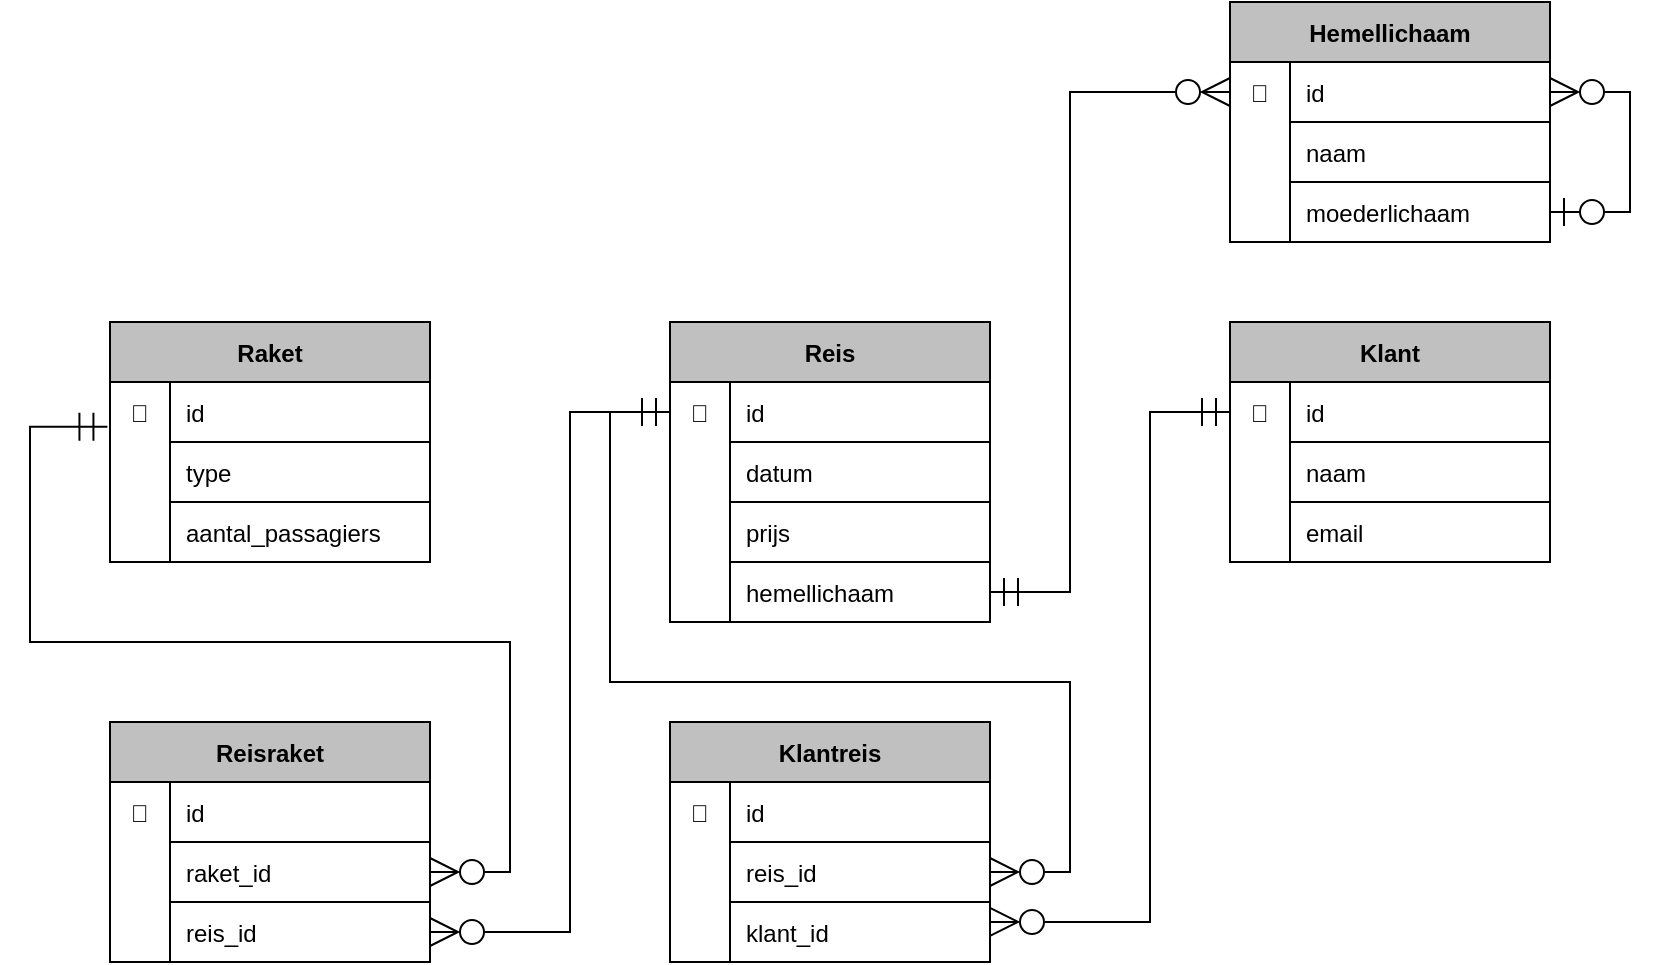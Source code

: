 <mxfile version="26.0.10">
  <diagram name="Page-1" id="x5kGJCkICKSX_19EDX0y">
    <mxGraphModel dx="550" dy="690" grid="1" gridSize="10" guides="1" tooltips="1" connect="1" arrows="1" fold="1" page="1" pageScale="1" pageWidth="1100" pageHeight="850" math="0" shadow="0">
      <root>
        <mxCell id="0" />
        <mxCell id="1" parent="0" />
        <mxCell id="e0e45CzuO_Izw619Vf-L-1" value="Raket" style="shape=table;startSize=30;container=1;collapsible=1;childLayout=tableLayout;fixedRows=1;rowLines=0;fontStyle=1;align=center;resizeLast=1;fillColor=#C0C0C0;" vertex="1" parent="1">
          <mxGeometry x="520" y="960" width="160" height="120" as="geometry">
            <mxRectangle x="120" y="190" width="100" height="30" as="alternateBounds" />
          </mxGeometry>
        </mxCell>
        <mxCell id="e0e45CzuO_Izw619Vf-L-2" value="" style="shape=partialRectangle;collapsible=0;dropTarget=0;pointerEvents=0;fillColor=none;points=[[0,0.5],[1,0.5]];portConstraint=eastwest;top=0;left=0;right=0;bottom=0;" vertex="1" parent="e0e45CzuO_Izw619Vf-L-1">
          <mxGeometry y="30" width="160" height="30" as="geometry" />
        </mxCell>
        <mxCell id="e0e45CzuO_Izw619Vf-L-3" value="🔑" style="shape=partialRectangle;overflow=hidden;connectable=0;fillColor=none;top=0;left=0;bottom=0;right=0;" vertex="1" parent="e0e45CzuO_Izw619Vf-L-2">
          <mxGeometry width="30" height="30" as="geometry">
            <mxRectangle width="30" height="30" as="alternateBounds" />
          </mxGeometry>
        </mxCell>
        <mxCell id="e0e45CzuO_Izw619Vf-L-4" value="id" style="shape=partialRectangle;overflow=hidden;connectable=0;fillColor=none;top=0;left=0;bottom=1;right=0;align=left;spacingLeft=6;" vertex="1" parent="e0e45CzuO_Izw619Vf-L-2">
          <mxGeometry x="30" width="130" height="30" as="geometry">
            <mxRectangle width="130" height="30" as="alternateBounds" />
          </mxGeometry>
        </mxCell>
        <mxCell id="e0e45CzuO_Izw619Vf-L-5" value="" style="shape=partialRectangle;collapsible=0;dropTarget=0;pointerEvents=0;fillColor=none;points=[[0,0.5],[1,0.5]];portConstraint=eastwest;top=0;left=0;right=0;bottom=0;" vertex="1" parent="e0e45CzuO_Izw619Vf-L-1">
          <mxGeometry y="60" width="160" height="30" as="geometry" />
        </mxCell>
        <mxCell id="e0e45CzuO_Izw619Vf-L-6" value="" style="shape=partialRectangle;overflow=hidden;connectable=0;fillColor=none;top=0;left=0;bottom=0;right=0;" vertex="1" parent="e0e45CzuO_Izw619Vf-L-5">
          <mxGeometry width="30" height="30" as="geometry">
            <mxRectangle width="30" height="30" as="alternateBounds" />
          </mxGeometry>
        </mxCell>
        <mxCell id="e0e45CzuO_Izw619Vf-L-7" value="type" style="shape=partialRectangle;overflow=hidden;connectable=0;fillColor=none;top=0;left=0;bottom=1;right=0;align=left;spacingLeft=6;" vertex="1" parent="e0e45CzuO_Izw619Vf-L-5">
          <mxGeometry x="30" width="130" height="30" as="geometry">
            <mxRectangle width="130" height="30" as="alternateBounds" />
          </mxGeometry>
        </mxCell>
        <mxCell id="e0e45CzuO_Izw619Vf-L-8" value="" style="shape=partialRectangle;collapsible=0;dropTarget=0;pointerEvents=0;fillColor=none;points=[[0,0.5],[1,0.5]];portConstraint=eastwest;top=0;left=0;right=0;bottom=0;" vertex="1" parent="e0e45CzuO_Izw619Vf-L-1">
          <mxGeometry y="90" width="160" height="30" as="geometry" />
        </mxCell>
        <mxCell id="e0e45CzuO_Izw619Vf-L-9" value="" style="shape=partialRectangle;overflow=hidden;connectable=0;fillColor=none;top=0;left=0;bottom=0;right=0;" vertex="1" parent="e0e45CzuO_Izw619Vf-L-8">
          <mxGeometry width="30" height="30" as="geometry">
            <mxRectangle width="30" height="30" as="alternateBounds" />
          </mxGeometry>
        </mxCell>
        <mxCell id="e0e45CzuO_Izw619Vf-L-10" value="aantal_passagiers" style="shape=partialRectangle;overflow=hidden;connectable=0;fillColor=none;top=0;left=0;bottom=1;right=0;align=left;spacingLeft=6;" vertex="1" parent="e0e45CzuO_Izw619Vf-L-8">
          <mxGeometry x="30" width="130" height="30" as="geometry">
            <mxRectangle width="130" height="30" as="alternateBounds" />
          </mxGeometry>
        </mxCell>
        <mxCell id="e0e45CzuO_Izw619Vf-L-19" value="Klant" style="shape=table;startSize=30;container=1;collapsible=1;childLayout=tableLayout;fixedRows=1;rowLines=0;fontStyle=1;align=center;resizeLast=1;fillColor=#C0C0C0;" vertex="1" parent="1">
          <mxGeometry x="1080" y="960" width="160" height="120" as="geometry">
            <mxRectangle x="120" y="190" width="100" height="30" as="alternateBounds" />
          </mxGeometry>
        </mxCell>
        <mxCell id="e0e45CzuO_Izw619Vf-L-20" value="" style="shape=partialRectangle;collapsible=0;dropTarget=0;pointerEvents=0;fillColor=none;points=[[0,0.5],[1,0.5]];portConstraint=eastwest;top=0;left=0;right=0;bottom=0;" vertex="1" parent="e0e45CzuO_Izw619Vf-L-19">
          <mxGeometry y="30" width="160" height="30" as="geometry" />
        </mxCell>
        <mxCell id="e0e45CzuO_Izw619Vf-L-21" value="🔑" style="shape=partialRectangle;overflow=hidden;connectable=0;fillColor=none;top=0;left=0;bottom=0;right=0;" vertex="1" parent="e0e45CzuO_Izw619Vf-L-20">
          <mxGeometry width="30" height="30" as="geometry">
            <mxRectangle width="30" height="30" as="alternateBounds" />
          </mxGeometry>
        </mxCell>
        <mxCell id="e0e45CzuO_Izw619Vf-L-22" value="id" style="shape=partialRectangle;overflow=hidden;connectable=0;fillColor=none;top=0;left=0;bottom=1;right=0;align=left;spacingLeft=6;fontStyle=0" vertex="1" parent="e0e45CzuO_Izw619Vf-L-20">
          <mxGeometry x="30" width="130" height="30" as="geometry">
            <mxRectangle width="130" height="30" as="alternateBounds" />
          </mxGeometry>
        </mxCell>
        <mxCell id="e0e45CzuO_Izw619Vf-L-23" value="" style="shape=partialRectangle;collapsible=0;dropTarget=0;pointerEvents=0;fillColor=none;points=[[0,0.5],[1,0.5]];portConstraint=eastwest;top=0;left=0;right=0;bottom=0;" vertex="1" parent="e0e45CzuO_Izw619Vf-L-19">
          <mxGeometry y="60" width="160" height="30" as="geometry" />
        </mxCell>
        <mxCell id="e0e45CzuO_Izw619Vf-L-24" value="" style="shape=partialRectangle;overflow=hidden;connectable=0;fillColor=none;top=0;left=0;bottom=0;right=0;" vertex="1" parent="e0e45CzuO_Izw619Vf-L-23">
          <mxGeometry width="30" height="30" as="geometry">
            <mxRectangle width="30" height="30" as="alternateBounds" />
          </mxGeometry>
        </mxCell>
        <mxCell id="e0e45CzuO_Izw619Vf-L-25" value="naam" style="shape=partialRectangle;overflow=hidden;connectable=0;fillColor=none;top=0;left=0;bottom=1;right=0;align=left;spacingLeft=6;" vertex="1" parent="e0e45CzuO_Izw619Vf-L-23">
          <mxGeometry x="30" width="130" height="30" as="geometry">
            <mxRectangle width="130" height="30" as="alternateBounds" />
          </mxGeometry>
        </mxCell>
        <mxCell id="e0e45CzuO_Izw619Vf-L-26" value="" style="shape=partialRectangle;collapsible=0;dropTarget=0;pointerEvents=0;fillColor=none;points=[[0,0.5],[1,0.5]];portConstraint=eastwest;top=0;left=0;right=0;bottom=0;" vertex="1" parent="e0e45CzuO_Izw619Vf-L-19">
          <mxGeometry y="90" width="160" height="30" as="geometry" />
        </mxCell>
        <mxCell id="e0e45CzuO_Izw619Vf-L-27" value="" style="shape=partialRectangle;overflow=hidden;connectable=0;fillColor=none;top=0;left=0;bottom=0;right=0;" vertex="1" parent="e0e45CzuO_Izw619Vf-L-26">
          <mxGeometry width="30" height="30" as="geometry">
            <mxRectangle width="30" height="30" as="alternateBounds" />
          </mxGeometry>
        </mxCell>
        <mxCell id="e0e45CzuO_Izw619Vf-L-28" value="email" style="shape=partialRectangle;overflow=hidden;connectable=0;fillColor=none;top=0;left=0;bottom=1;right=0;align=left;spacingLeft=6;" vertex="1" parent="e0e45CzuO_Izw619Vf-L-26">
          <mxGeometry x="30" width="130" height="30" as="geometry">
            <mxRectangle width="130" height="30" as="alternateBounds" />
          </mxGeometry>
        </mxCell>
        <mxCell id="e0e45CzuO_Izw619Vf-L-59" value="Hemellichaam" style="shape=table;startSize=30;container=1;collapsible=1;childLayout=tableLayout;fixedRows=1;rowLines=0;fontStyle=1;align=center;resizeLast=1;fillColor=#C0C0C0;" vertex="1" parent="1">
          <mxGeometry x="1080" y="800" width="160" height="120" as="geometry">
            <mxRectangle x="120" y="190" width="100" height="30" as="alternateBounds" />
          </mxGeometry>
        </mxCell>
        <mxCell id="e0e45CzuO_Izw619Vf-L-60" value="" style="shape=partialRectangle;collapsible=0;dropTarget=0;pointerEvents=0;fillColor=none;points=[[0,0.5],[1,0.5]];portConstraint=eastwest;top=0;left=0;right=0;bottom=0;" vertex="1" parent="e0e45CzuO_Izw619Vf-L-59">
          <mxGeometry y="30" width="160" height="30" as="geometry" />
        </mxCell>
        <mxCell id="e0e45CzuO_Izw619Vf-L-61" value="🔑" style="shape=partialRectangle;overflow=hidden;connectable=0;fillColor=none;top=0;left=0;bottom=0;right=0;" vertex="1" parent="e0e45CzuO_Izw619Vf-L-60">
          <mxGeometry width="30" height="30" as="geometry">
            <mxRectangle width="30" height="30" as="alternateBounds" />
          </mxGeometry>
        </mxCell>
        <mxCell id="e0e45CzuO_Izw619Vf-L-62" value="id" style="shape=partialRectangle;overflow=hidden;connectable=0;fillColor=none;top=0;left=0;bottom=1;right=0;align=left;spacingLeft=6;fontStyle=0" vertex="1" parent="e0e45CzuO_Izw619Vf-L-60">
          <mxGeometry x="30" width="130" height="30" as="geometry">
            <mxRectangle width="130" height="30" as="alternateBounds" />
          </mxGeometry>
        </mxCell>
        <mxCell id="e0e45CzuO_Izw619Vf-L-63" value="" style="shape=partialRectangle;collapsible=0;dropTarget=0;pointerEvents=0;fillColor=none;points=[[0,0.5],[1,0.5]];portConstraint=eastwest;top=0;left=0;right=0;bottom=0;" vertex="1" parent="e0e45CzuO_Izw619Vf-L-59">
          <mxGeometry y="60" width="160" height="30" as="geometry" />
        </mxCell>
        <mxCell id="e0e45CzuO_Izw619Vf-L-64" value="" style="shape=partialRectangle;overflow=hidden;connectable=0;fillColor=none;top=0;left=0;bottom=0;right=0;" vertex="1" parent="e0e45CzuO_Izw619Vf-L-63">
          <mxGeometry width="30" height="30" as="geometry">
            <mxRectangle width="30" height="30" as="alternateBounds" />
          </mxGeometry>
        </mxCell>
        <mxCell id="e0e45CzuO_Izw619Vf-L-65" value="naam" style="shape=partialRectangle;overflow=hidden;connectable=0;fillColor=none;top=0;left=0;bottom=1;right=0;align=left;spacingLeft=6;" vertex="1" parent="e0e45CzuO_Izw619Vf-L-63">
          <mxGeometry x="30" width="130" height="30" as="geometry">
            <mxRectangle width="130" height="30" as="alternateBounds" />
          </mxGeometry>
        </mxCell>
        <mxCell id="e0e45CzuO_Izw619Vf-L-66" value="" style="shape=partialRectangle;collapsible=0;dropTarget=0;pointerEvents=0;fillColor=none;points=[[0,0.5],[1,0.5]];portConstraint=eastwest;top=0;left=0;right=0;bottom=0;" vertex="1" parent="e0e45CzuO_Izw619Vf-L-59">
          <mxGeometry y="90" width="160" height="30" as="geometry" />
        </mxCell>
        <mxCell id="e0e45CzuO_Izw619Vf-L-67" value="" style="shape=partialRectangle;overflow=hidden;connectable=0;fillColor=none;top=0;left=0;bottom=0;right=0;" vertex="1" parent="e0e45CzuO_Izw619Vf-L-66">
          <mxGeometry width="30" height="30" as="geometry">
            <mxRectangle width="30" height="30" as="alternateBounds" />
          </mxGeometry>
        </mxCell>
        <mxCell id="e0e45CzuO_Izw619Vf-L-68" value="moederlichaam" style="shape=partialRectangle;overflow=hidden;connectable=0;fillColor=none;top=0;left=0;bottom=1;right=0;align=left;spacingLeft=6;" vertex="1" parent="e0e45CzuO_Izw619Vf-L-66">
          <mxGeometry x="30" width="130" height="30" as="geometry">
            <mxRectangle width="130" height="30" as="alternateBounds" />
          </mxGeometry>
        </mxCell>
        <mxCell id="e0e45CzuO_Izw619Vf-L-105" style="edgeStyle=orthogonalEdgeStyle;rounded=0;orthogonalLoop=1;jettySize=auto;html=1;exitX=1;exitY=0.5;exitDx=0;exitDy=0;entryX=1;entryY=0.5;entryDx=0;entryDy=0;endSize=12;startSize=12;startArrow=ERzeroToOne;startFill=0;endArrow=ERzeroToMany;endFill=0;" edge="1" parent="e0e45CzuO_Izw619Vf-L-59" source="e0e45CzuO_Izw619Vf-L-66" target="e0e45CzuO_Izw619Vf-L-60">
          <mxGeometry relative="1" as="geometry">
            <mxPoint x="160" y="135" as="sourcePoint" />
            <Array as="points">
              <mxPoint x="200" y="105" />
              <mxPoint x="200" y="45" />
            </Array>
          </mxGeometry>
        </mxCell>
        <mxCell id="e0e45CzuO_Izw619Vf-L-113" value="Klantreis" style="shape=table;startSize=30;container=1;collapsible=1;childLayout=tableLayout;fixedRows=1;rowLines=0;fontStyle=1;align=center;resizeLast=1;fillColor=#C0C0C0;" vertex="1" parent="1">
          <mxGeometry x="800" y="1160" width="160" height="120" as="geometry">
            <mxRectangle x="120" y="190" width="100" height="30" as="alternateBounds" />
          </mxGeometry>
        </mxCell>
        <mxCell id="e0e45CzuO_Izw619Vf-L-114" value="" style="shape=partialRectangle;collapsible=0;dropTarget=0;pointerEvents=0;fillColor=none;points=[[0,0.5],[1,0.5]];portConstraint=eastwest;top=0;left=0;right=0;bottom=0;" vertex="1" parent="e0e45CzuO_Izw619Vf-L-113">
          <mxGeometry y="30" width="160" height="30" as="geometry" />
        </mxCell>
        <mxCell id="e0e45CzuO_Izw619Vf-L-115" value="🔑" style="shape=partialRectangle;overflow=hidden;connectable=0;fillColor=none;top=0;left=0;bottom=0;right=0;" vertex="1" parent="e0e45CzuO_Izw619Vf-L-114">
          <mxGeometry width="30" height="30" as="geometry">
            <mxRectangle width="30" height="30" as="alternateBounds" />
          </mxGeometry>
        </mxCell>
        <mxCell id="e0e45CzuO_Izw619Vf-L-116" value="id" style="shape=partialRectangle;overflow=hidden;connectable=0;fillColor=none;top=0;left=0;bottom=1;right=0;align=left;spacingLeft=6;fontStyle=0" vertex="1" parent="e0e45CzuO_Izw619Vf-L-114">
          <mxGeometry x="30" width="130" height="30" as="geometry">
            <mxRectangle width="130" height="30" as="alternateBounds" />
          </mxGeometry>
        </mxCell>
        <mxCell id="e0e45CzuO_Izw619Vf-L-117" value="" style="shape=partialRectangle;collapsible=0;dropTarget=0;pointerEvents=0;fillColor=none;points=[[0,0.5],[1,0.5]];portConstraint=eastwest;top=0;left=0;right=0;bottom=0;" vertex="1" parent="e0e45CzuO_Izw619Vf-L-113">
          <mxGeometry y="60" width="160" height="30" as="geometry" />
        </mxCell>
        <mxCell id="e0e45CzuO_Izw619Vf-L-118" value="" style="shape=partialRectangle;overflow=hidden;connectable=0;fillColor=none;top=0;left=0;bottom=0;right=0;" vertex="1" parent="e0e45CzuO_Izw619Vf-L-117">
          <mxGeometry width="30" height="30" as="geometry">
            <mxRectangle width="30" height="30" as="alternateBounds" />
          </mxGeometry>
        </mxCell>
        <mxCell id="e0e45CzuO_Izw619Vf-L-119" value="reis_id" style="shape=partialRectangle;overflow=hidden;connectable=0;fillColor=none;top=0;left=0;bottom=1;right=0;align=left;spacingLeft=6;" vertex="1" parent="e0e45CzuO_Izw619Vf-L-117">
          <mxGeometry x="30" width="130" height="30" as="geometry">
            <mxRectangle width="130" height="30" as="alternateBounds" />
          </mxGeometry>
        </mxCell>
        <mxCell id="e0e45CzuO_Izw619Vf-L-120" value="" style="shape=partialRectangle;collapsible=0;dropTarget=0;pointerEvents=0;fillColor=none;points=[[0,0.5],[1,0.5]];portConstraint=eastwest;top=0;left=0;right=0;bottom=0;" vertex="1" parent="e0e45CzuO_Izw619Vf-L-113">
          <mxGeometry y="90" width="160" height="30" as="geometry" />
        </mxCell>
        <mxCell id="e0e45CzuO_Izw619Vf-L-121" value="" style="shape=partialRectangle;overflow=hidden;connectable=0;fillColor=none;top=0;left=0;bottom=0;right=0;" vertex="1" parent="e0e45CzuO_Izw619Vf-L-120">
          <mxGeometry width="30" height="30" as="geometry">
            <mxRectangle width="30" height="30" as="alternateBounds" />
          </mxGeometry>
        </mxCell>
        <mxCell id="e0e45CzuO_Izw619Vf-L-122" value="klant_id" style="shape=partialRectangle;overflow=hidden;connectable=0;fillColor=none;top=0;left=0;bottom=1;right=0;align=left;spacingLeft=6;" vertex="1" parent="e0e45CzuO_Izw619Vf-L-120">
          <mxGeometry x="30" width="130" height="30" as="geometry">
            <mxRectangle width="130" height="30" as="alternateBounds" />
          </mxGeometry>
        </mxCell>
        <mxCell id="e0e45CzuO_Izw619Vf-L-141" value="Reis" style="shape=table;startSize=30;container=1;collapsible=1;childLayout=tableLayout;fixedRows=1;rowLines=0;fontStyle=1;align=center;resizeLast=1;fillColor=#C0C0C0;" vertex="1" parent="1">
          <mxGeometry x="800" y="960" width="160" height="150" as="geometry">
            <mxRectangle x="120" y="190" width="100" height="30" as="alternateBounds" />
          </mxGeometry>
        </mxCell>
        <mxCell id="e0e45CzuO_Izw619Vf-L-142" value="" style="shape=partialRectangle;collapsible=0;dropTarget=0;pointerEvents=0;fillColor=none;points=[[0,0.5],[1,0.5]];portConstraint=eastwest;top=0;left=0;right=0;bottom=0;" vertex="1" parent="e0e45CzuO_Izw619Vf-L-141">
          <mxGeometry y="30" width="160" height="30" as="geometry" />
        </mxCell>
        <mxCell id="e0e45CzuO_Izw619Vf-L-143" value="🔑" style="shape=partialRectangle;overflow=hidden;connectable=0;fillColor=none;top=0;left=0;bottom=0;right=0;" vertex="1" parent="e0e45CzuO_Izw619Vf-L-142">
          <mxGeometry width="30" height="30" as="geometry">
            <mxRectangle width="30" height="30" as="alternateBounds" />
          </mxGeometry>
        </mxCell>
        <mxCell id="e0e45CzuO_Izw619Vf-L-144" value="id" style="shape=partialRectangle;overflow=hidden;connectable=0;fillColor=none;top=0;left=0;bottom=1;right=0;align=left;spacingLeft=6;fontStyle=0" vertex="1" parent="e0e45CzuO_Izw619Vf-L-142">
          <mxGeometry x="30" width="130" height="30" as="geometry">
            <mxRectangle width="130" height="30" as="alternateBounds" />
          </mxGeometry>
        </mxCell>
        <mxCell id="e0e45CzuO_Izw619Vf-L-145" value="" style="shape=partialRectangle;collapsible=0;dropTarget=0;pointerEvents=0;fillColor=none;points=[[0,0.5],[1,0.5]];portConstraint=eastwest;top=0;left=0;right=0;bottom=0;" vertex="1" parent="e0e45CzuO_Izw619Vf-L-141">
          <mxGeometry y="60" width="160" height="30" as="geometry" />
        </mxCell>
        <mxCell id="e0e45CzuO_Izw619Vf-L-146" value="" style="shape=partialRectangle;overflow=hidden;connectable=0;fillColor=none;top=0;left=0;bottom=0;right=0;" vertex="1" parent="e0e45CzuO_Izw619Vf-L-145">
          <mxGeometry width="30" height="30" as="geometry">
            <mxRectangle width="30" height="30" as="alternateBounds" />
          </mxGeometry>
        </mxCell>
        <mxCell id="e0e45CzuO_Izw619Vf-L-147" value="datum" style="shape=partialRectangle;overflow=hidden;connectable=0;fillColor=none;top=0;left=0;bottom=1;right=0;align=left;spacingLeft=6;" vertex="1" parent="e0e45CzuO_Izw619Vf-L-145">
          <mxGeometry x="30" width="130" height="30" as="geometry">
            <mxRectangle width="130" height="30" as="alternateBounds" />
          </mxGeometry>
        </mxCell>
        <mxCell id="e0e45CzuO_Izw619Vf-L-148" value="" style="shape=partialRectangle;collapsible=0;dropTarget=0;pointerEvents=0;fillColor=none;points=[[0,0.5],[1,0.5]];portConstraint=eastwest;top=0;left=0;right=0;bottom=0;" vertex="1" parent="e0e45CzuO_Izw619Vf-L-141">
          <mxGeometry y="90" width="160" height="30" as="geometry" />
        </mxCell>
        <mxCell id="e0e45CzuO_Izw619Vf-L-149" value="" style="shape=partialRectangle;overflow=hidden;connectable=0;fillColor=none;top=0;left=0;bottom=0;right=0;" vertex="1" parent="e0e45CzuO_Izw619Vf-L-148">
          <mxGeometry width="30" height="30" as="geometry">
            <mxRectangle width="30" height="30" as="alternateBounds" />
          </mxGeometry>
        </mxCell>
        <mxCell id="e0e45CzuO_Izw619Vf-L-150" value="prijs" style="shape=partialRectangle;overflow=hidden;connectable=0;fillColor=none;top=0;left=0;bottom=1;right=0;align=left;spacingLeft=6;" vertex="1" parent="e0e45CzuO_Izw619Vf-L-148">
          <mxGeometry x="30" width="130" height="30" as="geometry">
            <mxRectangle width="130" height="30" as="alternateBounds" />
          </mxGeometry>
        </mxCell>
        <mxCell id="e0e45CzuO_Izw619Vf-L-151" value="" style="shape=partialRectangle;collapsible=0;dropTarget=0;pointerEvents=0;fillColor=none;points=[[0,0.5],[1,0.5]];portConstraint=eastwest;top=0;left=0;right=0;bottom=0;" vertex="1" parent="e0e45CzuO_Izw619Vf-L-141">
          <mxGeometry y="120" width="160" height="30" as="geometry" />
        </mxCell>
        <mxCell id="e0e45CzuO_Izw619Vf-L-152" value="" style="shape=partialRectangle;overflow=hidden;connectable=0;fillColor=none;top=0;left=0;bottom=0;right=0;" vertex="1" parent="e0e45CzuO_Izw619Vf-L-151">
          <mxGeometry width="30" height="30" as="geometry">
            <mxRectangle width="30" height="30" as="alternateBounds" />
          </mxGeometry>
        </mxCell>
        <mxCell id="e0e45CzuO_Izw619Vf-L-153" value="hemellichaam" style="shape=partialRectangle;overflow=hidden;connectable=0;fillColor=none;top=0;left=0;bottom=1;right=0;align=left;spacingLeft=6;" vertex="1" parent="e0e45CzuO_Izw619Vf-L-151">
          <mxGeometry x="30" width="130" height="30" as="geometry">
            <mxRectangle width="130" height="30" as="alternateBounds" />
          </mxGeometry>
        </mxCell>
        <mxCell id="e0e45CzuO_Izw619Vf-L-178" value="Reisraket" style="shape=table;startSize=30;container=1;collapsible=1;childLayout=tableLayout;fixedRows=1;rowLines=0;fontStyle=1;align=center;resizeLast=1;fillColor=#C0C0C0;" vertex="1" parent="1">
          <mxGeometry x="520" y="1160" width="160" height="120" as="geometry">
            <mxRectangle x="120" y="190" width="100" height="30" as="alternateBounds" />
          </mxGeometry>
        </mxCell>
        <mxCell id="e0e45CzuO_Izw619Vf-L-179" value="" style="shape=partialRectangle;collapsible=0;dropTarget=0;pointerEvents=0;fillColor=none;points=[[0,0.5],[1,0.5]];portConstraint=eastwest;top=0;left=0;right=0;bottom=0;" vertex="1" parent="e0e45CzuO_Izw619Vf-L-178">
          <mxGeometry y="30" width="160" height="30" as="geometry" />
        </mxCell>
        <mxCell id="e0e45CzuO_Izw619Vf-L-180" value="🔑" style="shape=partialRectangle;overflow=hidden;connectable=0;fillColor=none;top=0;left=0;bottom=0;right=0;" vertex="1" parent="e0e45CzuO_Izw619Vf-L-179">
          <mxGeometry width="30" height="30" as="geometry">
            <mxRectangle width="30" height="30" as="alternateBounds" />
          </mxGeometry>
        </mxCell>
        <mxCell id="e0e45CzuO_Izw619Vf-L-181" value="id" style="shape=partialRectangle;overflow=hidden;connectable=0;fillColor=none;top=0;left=0;bottom=1;right=0;align=left;spacingLeft=6;fontStyle=0" vertex="1" parent="e0e45CzuO_Izw619Vf-L-179">
          <mxGeometry x="30" width="130" height="30" as="geometry">
            <mxRectangle width="130" height="30" as="alternateBounds" />
          </mxGeometry>
        </mxCell>
        <mxCell id="e0e45CzuO_Izw619Vf-L-182" value="" style="shape=partialRectangle;collapsible=0;dropTarget=0;pointerEvents=0;fillColor=none;points=[[0,0.5],[1,0.5]];portConstraint=eastwest;top=0;left=0;right=0;bottom=0;" vertex="1" parent="e0e45CzuO_Izw619Vf-L-178">
          <mxGeometry y="60" width="160" height="30" as="geometry" />
        </mxCell>
        <mxCell id="e0e45CzuO_Izw619Vf-L-183" value="" style="shape=partialRectangle;overflow=hidden;connectable=0;fillColor=none;top=0;left=0;bottom=0;right=0;" vertex="1" parent="e0e45CzuO_Izw619Vf-L-182">
          <mxGeometry width="30" height="30" as="geometry">
            <mxRectangle width="30" height="30" as="alternateBounds" />
          </mxGeometry>
        </mxCell>
        <mxCell id="e0e45CzuO_Izw619Vf-L-184" value="raket_id" style="shape=partialRectangle;overflow=hidden;connectable=0;fillColor=none;top=0;left=0;bottom=1;right=0;align=left;spacingLeft=6;" vertex="1" parent="e0e45CzuO_Izw619Vf-L-182">
          <mxGeometry x="30" width="130" height="30" as="geometry">
            <mxRectangle width="130" height="30" as="alternateBounds" />
          </mxGeometry>
        </mxCell>
        <mxCell id="e0e45CzuO_Izw619Vf-L-185" value="" style="shape=partialRectangle;collapsible=0;dropTarget=0;pointerEvents=0;fillColor=none;points=[[0,0.5],[1,0.5]];portConstraint=eastwest;top=0;left=0;right=0;bottom=0;" vertex="1" parent="e0e45CzuO_Izw619Vf-L-178">
          <mxGeometry y="90" width="160" height="30" as="geometry" />
        </mxCell>
        <mxCell id="e0e45CzuO_Izw619Vf-L-186" value="" style="shape=partialRectangle;overflow=hidden;connectable=0;fillColor=none;top=0;left=0;bottom=0;right=0;" vertex="1" parent="e0e45CzuO_Izw619Vf-L-185">
          <mxGeometry width="30" height="30" as="geometry">
            <mxRectangle width="30" height="30" as="alternateBounds" />
          </mxGeometry>
        </mxCell>
        <mxCell id="e0e45CzuO_Izw619Vf-L-187" value="reis_id" style="shape=partialRectangle;overflow=hidden;connectable=0;fillColor=none;top=0;left=0;bottom=1;right=0;align=left;spacingLeft=6;" vertex="1" parent="e0e45CzuO_Izw619Vf-L-185">
          <mxGeometry x="30" width="130" height="30" as="geometry">
            <mxRectangle width="130" height="30" as="alternateBounds" />
          </mxGeometry>
        </mxCell>
        <mxCell id="e0e45CzuO_Izw619Vf-L-207" style="edgeStyle=orthogonalEdgeStyle;rounded=0;orthogonalLoop=1;jettySize=auto;html=1;endSize=12;startSize=12;endArrow=ERmandOne;endFill=0;startArrow=ERzeroToMany;startFill=0;entryX=0;entryY=0.5;entryDx=0;entryDy=0;exitX=1;exitY=0.333;exitDx=0;exitDy=0;exitPerimeter=0;" edge="1" parent="1" source="e0e45CzuO_Izw619Vf-L-120" target="e0e45CzuO_Izw619Vf-L-20">
          <mxGeometry relative="1" as="geometry">
            <mxPoint x="1090" y="1100" as="targetPoint" />
            <Array as="points">
              <mxPoint x="1040" y="1260" />
              <mxPoint x="1040" y="1005" />
            </Array>
            <mxPoint x="1150" y="1260" as="sourcePoint" />
          </mxGeometry>
        </mxCell>
        <mxCell id="e0e45CzuO_Izw619Vf-L-216" style="edgeStyle=orthogonalEdgeStyle;rounded=0;orthogonalLoop=1;jettySize=auto;html=1;endSize=12;startSize=12;endArrow=ERmandOne;endFill=0;startArrow=ERzeroToMany;startFill=0;exitX=1;exitY=0.5;exitDx=0;exitDy=0;entryX=0;entryY=0.5;entryDx=0;entryDy=0;" edge="1" parent="1" source="e0e45CzuO_Izw619Vf-L-117" target="e0e45CzuO_Izw619Vf-L-142">
          <mxGeometry relative="1" as="geometry">
            <mxPoint x="1090" y="950" as="targetPoint" />
            <Array as="points">
              <mxPoint x="1000" y="1235" />
              <mxPoint x="1000" y="1140" />
              <mxPoint x="770" y="1140" />
              <mxPoint x="770" y="1005" />
            </Array>
            <mxPoint x="1140" y="1235" as="sourcePoint" />
          </mxGeometry>
        </mxCell>
        <mxCell id="e0e45CzuO_Izw619Vf-L-209" style="edgeStyle=orthogonalEdgeStyle;rounded=0;orthogonalLoop=1;jettySize=auto;html=1;exitX=1;exitY=0.5;exitDx=0;exitDy=0;startArrow=ERzeroToMany;startFill=0;endArrow=ERmandOne;endFill=0;endSize=12;startSize=12;entryX=0;entryY=0.5;entryDx=0;entryDy=0;" edge="1" parent="1" source="e0e45CzuO_Izw619Vf-L-185" target="e0e45CzuO_Izw619Vf-L-142">
          <mxGeometry relative="1" as="geometry">
            <mxPoint x="810" y="1040" as="targetPoint" />
            <Array as="points">
              <mxPoint x="750" y="1265" />
              <mxPoint x="750" y="1005" />
            </Array>
          </mxGeometry>
        </mxCell>
        <mxCell id="e0e45CzuO_Izw619Vf-L-217" style="edgeStyle=orthogonalEdgeStyle;rounded=0;orthogonalLoop=1;jettySize=auto;html=1;exitX=1;exitY=0.5;exitDx=0;exitDy=0;startArrow=ERzeroToMany;startFill=0;endArrow=ERmandOne;endFill=0;endSize=12;startSize=12;entryX=-0.008;entryY=0.746;entryDx=0;entryDy=0;entryPerimeter=0;" edge="1" parent="1" source="e0e45CzuO_Izw619Vf-L-182" target="e0e45CzuO_Izw619Vf-L-2">
          <mxGeometry relative="1" as="geometry">
            <mxPoint x="700" y="1275" as="sourcePoint" />
            <mxPoint x="680" y="1000" as="targetPoint" />
            <Array as="points">
              <mxPoint x="720" y="1235" />
              <mxPoint x="720" y="1120" />
              <mxPoint x="480" y="1120" />
              <mxPoint x="480" y="1012" />
            </Array>
          </mxGeometry>
        </mxCell>
        <mxCell id="e0e45CzuO_Izw619Vf-L-218" style="edgeStyle=orthogonalEdgeStyle;rounded=0;orthogonalLoop=1;jettySize=auto;html=1;endSize=12;startSize=12;endArrow=ERmandOne;endFill=0;startArrow=ERzeroToMany;startFill=0;entryX=1;entryY=0.5;entryDx=0;entryDy=0;exitX=0;exitY=0.5;exitDx=0;exitDy=0;" edge="1" parent="1" source="e0e45CzuO_Izw619Vf-L-60" target="e0e45CzuO_Izw619Vf-L-151">
          <mxGeometry relative="1" as="geometry">
            <mxPoint x="1130" y="1015" as="targetPoint" />
            <Array as="points">
              <mxPoint x="1000" y="845" />
              <mxPoint x="1000" y="1095" />
            </Array>
            <mxPoint x="1010" y="1270" as="sourcePoint" />
          </mxGeometry>
        </mxCell>
      </root>
    </mxGraphModel>
  </diagram>
</mxfile>

